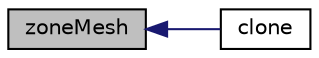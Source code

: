 digraph "zoneMesh"
{
  bgcolor="transparent";
  edge [fontname="Helvetica",fontsize="10",labelfontname="Helvetica",labelfontsize="10"];
  node [fontname="Helvetica",fontsize="10",shape=record];
  rankdir="LR";
  Node652 [label="zoneMesh",height=0.2,width=0.4,color="black", fillcolor="grey75", style="filled", fontcolor="black"];
  Node652 -> Node653 [dir="back",color="midnightblue",fontsize="10",style="solid",fontname="Helvetica"];
  Node653 [label="clone",height=0.2,width=0.4,color="black",URL="$a28661.html#a9a757a7a1277d34382e61ed9558adf02",tooltip="Construct and return a clone, resetting the cell list. "];
}
